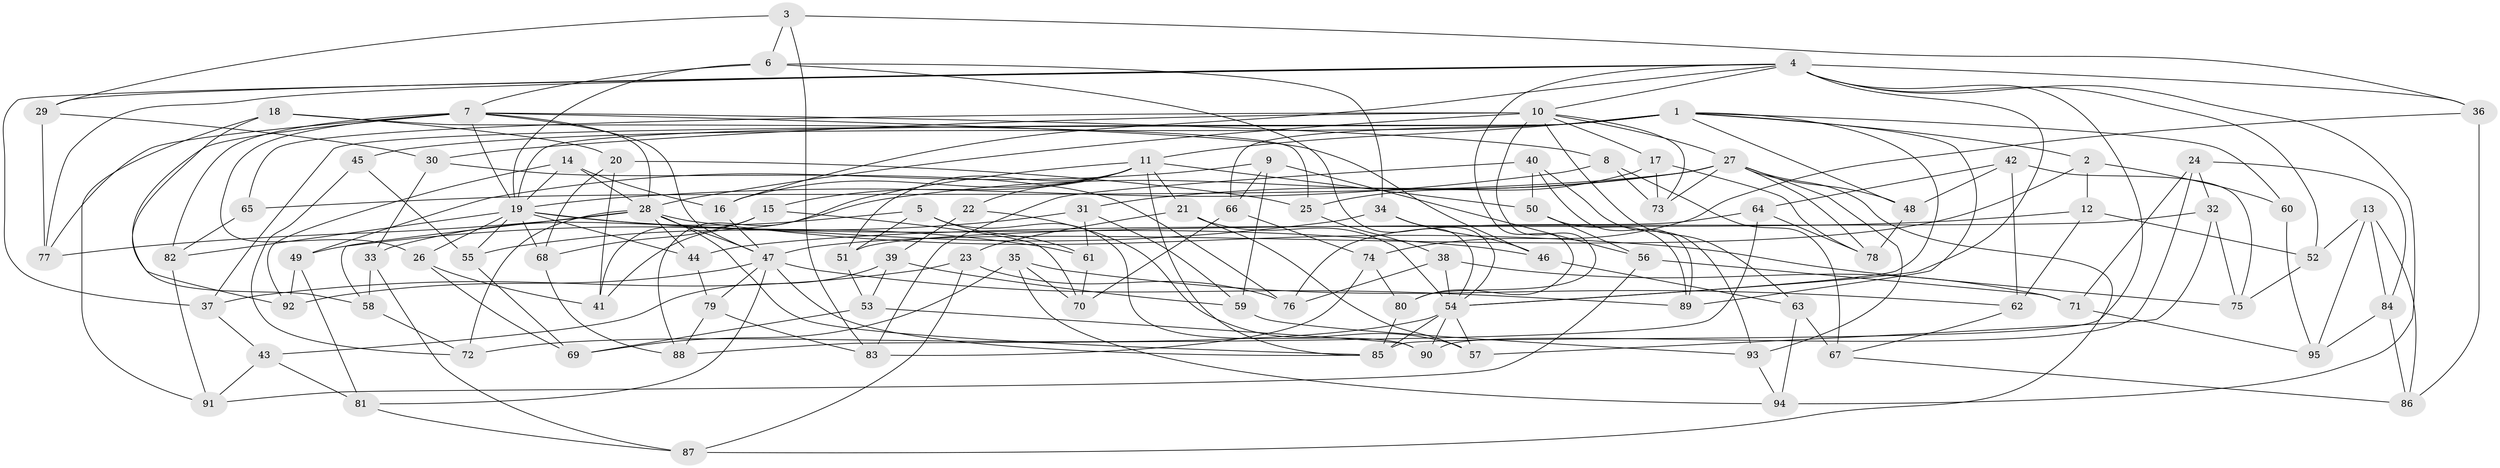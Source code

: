 // original degree distribution, {4: 1.0}
// Generated by graph-tools (version 1.1) at 2025/53/03/04/25 22:53:31]
// undirected, 95 vertices, 219 edges
graph export_dot {
  node [color=gray90,style=filled];
  1;
  2;
  3;
  4;
  5;
  6;
  7;
  8;
  9;
  10;
  11;
  12;
  13;
  14;
  15;
  16;
  17;
  18;
  19;
  20;
  21;
  22;
  23;
  24;
  25;
  26;
  27;
  28;
  29;
  30;
  31;
  32;
  33;
  34;
  35;
  36;
  37;
  38;
  39;
  40;
  41;
  42;
  43;
  44;
  45;
  46;
  47;
  48;
  49;
  50;
  51;
  52;
  53;
  54;
  55;
  56;
  57;
  58;
  59;
  60;
  61;
  62;
  63;
  64;
  65;
  66;
  67;
  68;
  69;
  70;
  71;
  72;
  73;
  74;
  75;
  76;
  77;
  78;
  79;
  80;
  81;
  82;
  83;
  84;
  85;
  86;
  87;
  88;
  89;
  90;
  91;
  92;
  93;
  94;
  95;
  1 -- 2 [weight=1.0];
  1 -- 11 [weight=1.0];
  1 -- 19 [weight=1.0];
  1 -- 37 [weight=1.0];
  1 -- 45 [weight=2.0];
  1 -- 48 [weight=1.0];
  1 -- 54 [weight=1.0];
  1 -- 60 [weight=2.0];
  1 -- 66 [weight=1.0];
  1 -- 89 [weight=1.0];
  2 -- 12 [weight=1.0];
  2 -- 47 [weight=1.0];
  2 -- 60 [weight=1.0];
  3 -- 6 [weight=1.0];
  3 -- 29 [weight=1.0];
  3 -- 36 [weight=1.0];
  3 -- 83 [weight=1.0];
  4 -- 10 [weight=1.0];
  4 -- 16 [weight=1.0];
  4 -- 29 [weight=1.0];
  4 -- 36 [weight=1.0];
  4 -- 37 [weight=1.0];
  4 -- 52 [weight=1.0];
  4 -- 54 [weight=1.0];
  4 -- 77 [weight=1.0];
  4 -- 80 [weight=1.0];
  4 -- 85 [weight=2.0];
  4 -- 94 [weight=1.0];
  5 -- 33 [weight=1.0];
  5 -- 51 [weight=1.0];
  5 -- 61 [weight=1.0];
  5 -- 90 [weight=1.0];
  6 -- 7 [weight=1.0];
  6 -- 19 [weight=1.0];
  6 -- 34 [weight=1.0];
  6 -- 54 [weight=2.0];
  7 -- 8 [weight=1.0];
  7 -- 19 [weight=1.0];
  7 -- 26 [weight=1.0];
  7 -- 28 [weight=1.0];
  7 -- 46 [weight=1.0];
  7 -- 47 [weight=1.0];
  7 -- 77 [weight=1.0];
  7 -- 82 [weight=1.0];
  7 -- 92 [weight=1.0];
  8 -- 19 [weight=1.0];
  8 -- 67 [weight=1.0];
  8 -- 73 [weight=1.0];
  9 -- 49 [weight=1.0];
  9 -- 56 [weight=1.0];
  9 -- 59 [weight=1.0];
  9 -- 66 [weight=1.0];
  10 -- 17 [weight=1.0];
  10 -- 27 [weight=1.0];
  10 -- 28 [weight=2.0];
  10 -- 30 [weight=1.0];
  10 -- 63 [weight=1.0];
  10 -- 65 [weight=1.0];
  10 -- 73 [weight=1.0];
  10 -- 80 [weight=1.0];
  11 -- 15 [weight=1.0];
  11 -- 16 [weight=1.0];
  11 -- 21 [weight=1.0];
  11 -- 22 [weight=2.0];
  11 -- 50 [weight=1.0];
  11 -- 51 [weight=1.0];
  11 -- 85 [weight=1.0];
  11 -- 88 [weight=1.0];
  12 -- 44 [weight=1.0];
  12 -- 52 [weight=1.0];
  12 -- 62 [weight=1.0];
  13 -- 52 [weight=1.0];
  13 -- 84 [weight=1.0];
  13 -- 86 [weight=1.0];
  13 -- 95 [weight=1.0];
  14 -- 16 [weight=1.0];
  14 -- 19 [weight=1.0];
  14 -- 28 [weight=1.0];
  14 -- 92 [weight=1.0];
  15 -- 41 [weight=1.0];
  15 -- 68 [weight=1.0];
  15 -- 70 [weight=1.0];
  16 -- 47 [weight=1.0];
  17 -- 25 [weight=1.0];
  17 -- 73 [weight=1.0];
  17 -- 78 [weight=1.0];
  18 -- 20 [weight=1.0];
  18 -- 25 [weight=1.0];
  18 -- 58 [weight=1.0];
  18 -- 91 [weight=1.0];
  19 -- 26 [weight=1.0];
  19 -- 44 [weight=1.0];
  19 -- 46 [weight=1.0];
  19 -- 55 [weight=1.0];
  19 -- 61 [weight=1.0];
  19 -- 68 [weight=1.0];
  19 -- 82 [weight=1.0];
  20 -- 25 [weight=1.0];
  20 -- 41 [weight=1.0];
  20 -- 68 [weight=1.0];
  21 -- 23 [weight=1.0];
  21 -- 54 [weight=1.0];
  21 -- 57 [weight=1.0];
  22 -- 39 [weight=1.0];
  22 -- 57 [weight=1.0];
  23 -- 37 [weight=1.0];
  23 -- 76 [weight=1.0];
  23 -- 87 [weight=1.0];
  24 -- 32 [weight=1.0];
  24 -- 71 [weight=1.0];
  24 -- 84 [weight=1.0];
  24 -- 90 [weight=1.0];
  25 -- 38 [weight=1.0];
  26 -- 41 [weight=1.0];
  26 -- 69 [weight=1.0];
  27 -- 31 [weight=1.0];
  27 -- 41 [weight=1.0];
  27 -- 48 [weight=1.0];
  27 -- 65 [weight=2.0];
  27 -- 73 [weight=1.0];
  27 -- 78 [weight=1.0];
  27 -- 87 [weight=1.0];
  27 -- 93 [weight=1.0];
  28 -- 44 [weight=1.0];
  28 -- 47 [weight=2.0];
  28 -- 58 [weight=1.0];
  28 -- 72 [weight=1.0];
  28 -- 75 [weight=1.0];
  28 -- 77 [weight=1.0];
  28 -- 85 [weight=1.0];
  29 -- 30 [weight=1.0];
  29 -- 77 [weight=1.0];
  30 -- 33 [weight=1.0];
  30 -- 76 [weight=1.0];
  31 -- 55 [weight=1.0];
  31 -- 59 [weight=1.0];
  31 -- 61 [weight=1.0];
  32 -- 51 [weight=1.0];
  32 -- 57 [weight=1.0];
  32 -- 75 [weight=1.0];
  33 -- 58 [weight=1.0];
  33 -- 87 [weight=1.0];
  34 -- 46 [weight=1.0];
  34 -- 49 [weight=1.0];
  34 -- 54 [weight=1.0];
  35 -- 62 [weight=1.0];
  35 -- 69 [weight=1.0];
  35 -- 70 [weight=1.0];
  35 -- 94 [weight=1.0];
  36 -- 74 [weight=1.0];
  36 -- 86 [weight=1.0];
  37 -- 43 [weight=1.0];
  38 -- 54 [weight=1.0];
  38 -- 71 [weight=1.0];
  38 -- 76 [weight=1.0];
  39 -- 43 [weight=1.0];
  39 -- 53 [weight=1.0];
  39 -- 59 [weight=1.0];
  40 -- 50 [weight=1.0];
  40 -- 83 [weight=1.0];
  40 -- 89 [weight=1.0];
  40 -- 93 [weight=1.0];
  42 -- 48 [weight=1.0];
  42 -- 62 [weight=1.0];
  42 -- 64 [weight=1.0];
  42 -- 75 [weight=1.0];
  43 -- 81 [weight=1.0];
  43 -- 91 [weight=1.0];
  44 -- 79 [weight=1.0];
  45 -- 55 [weight=1.0];
  45 -- 72 [weight=1.0];
  46 -- 63 [weight=1.0];
  47 -- 79 [weight=1.0];
  47 -- 81 [weight=1.0];
  47 -- 85 [weight=1.0];
  47 -- 89 [weight=1.0];
  47 -- 92 [weight=1.0];
  48 -- 78 [weight=1.0];
  49 -- 81 [weight=1.0];
  49 -- 92 [weight=1.0];
  50 -- 56 [weight=1.0];
  50 -- 89 [weight=1.0];
  51 -- 53 [weight=1.0];
  52 -- 75 [weight=1.0];
  53 -- 69 [weight=1.0];
  53 -- 90 [weight=1.0];
  54 -- 57 [weight=1.0];
  54 -- 72 [weight=1.0];
  54 -- 85 [weight=2.0];
  54 -- 90 [weight=1.0];
  55 -- 69 [weight=1.0];
  56 -- 71 [weight=1.0];
  56 -- 91 [weight=1.0];
  58 -- 72 [weight=1.0];
  59 -- 93 [weight=1.0];
  60 -- 95 [weight=1.0];
  61 -- 70 [weight=1.0];
  62 -- 67 [weight=1.0];
  63 -- 67 [weight=1.0];
  63 -- 94 [weight=1.0];
  64 -- 76 [weight=1.0];
  64 -- 78 [weight=1.0];
  64 -- 88 [weight=1.0];
  65 -- 82 [weight=1.0];
  66 -- 70 [weight=1.0];
  66 -- 74 [weight=1.0];
  67 -- 86 [weight=1.0];
  68 -- 88 [weight=1.0];
  71 -- 95 [weight=1.0];
  74 -- 80 [weight=1.0];
  74 -- 83 [weight=1.0];
  79 -- 83 [weight=1.0];
  79 -- 88 [weight=1.0];
  80 -- 85 [weight=1.0];
  81 -- 87 [weight=1.0];
  82 -- 91 [weight=1.0];
  84 -- 86 [weight=1.0];
  84 -- 95 [weight=1.0];
  93 -- 94 [weight=1.0];
}
